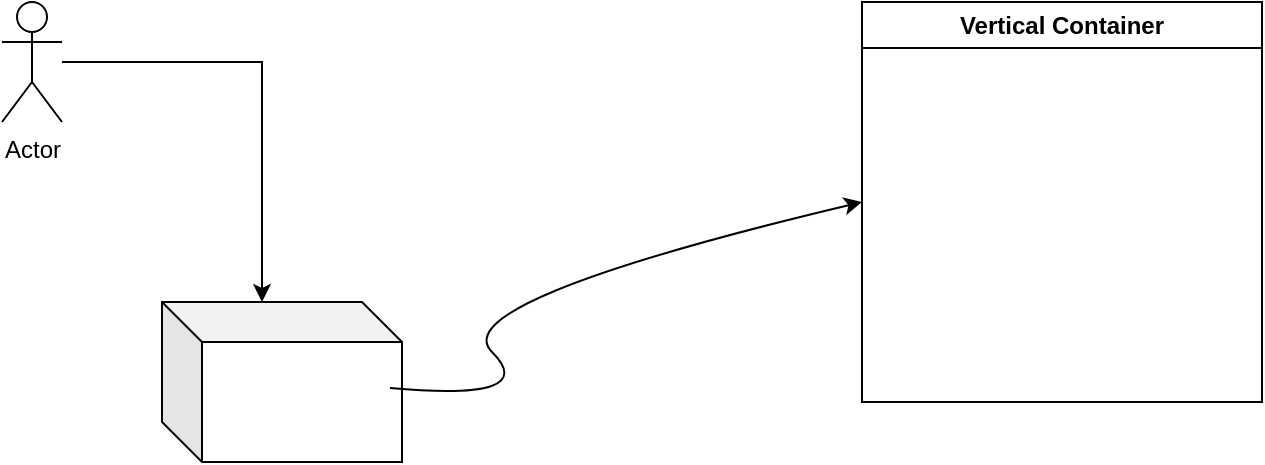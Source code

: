 <mxfile version="24.8.6">
  <diagram name="Page-1" id="g_H7k3JHomxRqhPPVXiV">
    <mxGraphModel dx="2066" dy="1141" grid="1" gridSize="10" guides="1" tooltips="1" connect="1" arrows="1" fold="1" page="1" pageScale="1" pageWidth="850" pageHeight="1100" math="0" shadow="0">
      <root>
        <mxCell id="0" />
        <mxCell id="1" parent="0" />
        <mxCell id="MP1XLP-WsYci-_A-ezVk-1" value="" style="shape=cube;whiteSpace=wrap;html=1;boundedLbl=1;backgroundOutline=1;darkOpacity=0.05;darkOpacity2=0.1;" vertex="1" parent="1">
          <mxGeometry x="190" y="300" width="120" height="80" as="geometry" />
        </mxCell>
        <mxCell id="MP1XLP-WsYci-_A-ezVk-2" value="" style="curved=1;endArrow=classic;html=1;rounded=0;exitX=0.95;exitY=0.538;exitDx=0;exitDy=0;exitPerimeter=0;entryX=0;entryY=0.5;entryDx=0;entryDy=0;" edge="1" parent="1" source="MP1XLP-WsYci-_A-ezVk-1" target="MP1XLP-WsYci-_A-ezVk-3">
          <mxGeometry width="50" height="50" relative="1" as="geometry">
            <mxPoint x="330" y="350" as="sourcePoint" />
            <mxPoint x="510" y="240" as="targetPoint" />
            <Array as="points">
              <mxPoint x="380" y="350" />
              <mxPoint x="330" y="300" />
            </Array>
          </mxGeometry>
        </mxCell>
        <mxCell id="MP1XLP-WsYci-_A-ezVk-3" value="Vertical Container" style="swimlane;whiteSpace=wrap;html=1;" vertex="1" parent="1">
          <mxGeometry x="540" y="150" width="200" height="200" as="geometry" />
        </mxCell>
        <mxCell id="MP1XLP-WsYci-_A-ezVk-4" value="Actor" style="shape=umlActor;verticalLabelPosition=bottom;verticalAlign=top;html=1;outlineConnect=0;" vertex="1" parent="1">
          <mxGeometry x="110" y="150" width="30" height="60" as="geometry" />
        </mxCell>
        <mxCell id="MP1XLP-WsYci-_A-ezVk-5" style="edgeStyle=orthogonalEdgeStyle;rounded=0;orthogonalLoop=1;jettySize=auto;html=1;entryX=0;entryY=0;entryDx=50;entryDy=0;entryPerimeter=0;" edge="1" parent="1" source="MP1XLP-WsYci-_A-ezVk-4" target="MP1XLP-WsYci-_A-ezVk-1">
          <mxGeometry relative="1" as="geometry" />
        </mxCell>
      </root>
    </mxGraphModel>
  </diagram>
</mxfile>
